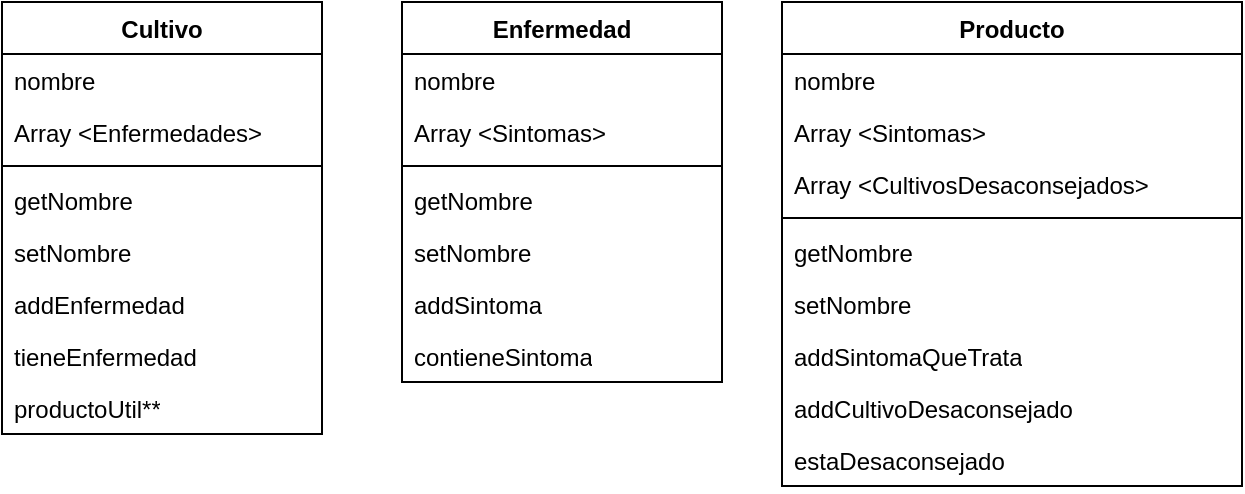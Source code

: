 <mxfile>
    <diagram name="Página-1" id="SpiYmULOGjAoM-iPVh86">
        <mxGraphModel dx="832" dy="475" grid="1" gridSize="10" guides="1" tooltips="1" connect="1" arrows="1" fold="1" page="1" pageScale="1" pageWidth="1169" pageHeight="827" math="0" shadow="0">
            <root>
                <mxCell id="0"/>
                <mxCell id="1" parent="0"/>
                <mxCell id="Tysv5sKQlxDEidtESeRj-5" value="Cultivo" style="swimlane;fontStyle=1;align=center;verticalAlign=top;childLayout=stackLayout;horizontal=1;startSize=26;horizontalStack=0;resizeParent=1;resizeParentMax=0;resizeLast=0;collapsible=1;marginBottom=0;whiteSpace=wrap;html=1;" parent="1" vertex="1">
                    <mxGeometry x="250" y="180" width="160" height="216" as="geometry"/>
                </mxCell>
                <mxCell id="Tysv5sKQlxDEidtESeRj-6" value="nombre" style="text;strokeColor=none;fillColor=none;align=left;verticalAlign=top;spacingLeft=4;spacingRight=4;overflow=hidden;rotatable=0;points=[[0,0.5],[1,0.5]];portConstraint=eastwest;whiteSpace=wrap;html=1;" parent="Tysv5sKQlxDEidtESeRj-5" vertex="1">
                    <mxGeometry y="26" width="160" height="26" as="geometry"/>
                </mxCell>
                <mxCell id="Tysv5sKQlxDEidtESeRj-3" value="Array &amp;lt;Enfermedades&amp;gt;&amp;nbsp; " style="text;strokeColor=none;fillColor=none;align=left;verticalAlign=top;spacingLeft=4;spacingRight=4;overflow=hidden;rotatable=0;points=[[0,0.5],[1,0.5]];portConstraint=eastwest;whiteSpace=wrap;html=1;" parent="Tysv5sKQlxDEidtESeRj-5" vertex="1">
                    <mxGeometry y="52" width="160" height="26" as="geometry"/>
                </mxCell>
                <mxCell id="Tysv5sKQlxDEidtESeRj-7" value="" style="line;strokeWidth=1;fillColor=none;align=left;verticalAlign=middle;spacingTop=-1;spacingLeft=3;spacingRight=3;rotatable=0;labelPosition=right;points=[];portConstraint=eastwest;strokeColor=inherit;" parent="Tysv5sKQlxDEidtESeRj-5" vertex="1">
                    <mxGeometry y="78" width="160" height="8" as="geometry"/>
                </mxCell>
                <mxCell id="Tysv5sKQlxDEidtESeRj-8" value="getNombre" style="text;strokeColor=none;fillColor=none;align=left;verticalAlign=top;spacingLeft=4;spacingRight=4;overflow=hidden;rotatable=0;points=[[0,0.5],[1,0.5]];portConstraint=eastwest;whiteSpace=wrap;html=1;" parent="Tysv5sKQlxDEidtESeRj-5" vertex="1">
                    <mxGeometry y="86" width="160" height="26" as="geometry"/>
                </mxCell>
                <mxCell id="Tysv5sKQlxDEidtESeRj-9" value="setNombre" style="text;strokeColor=none;fillColor=none;align=left;verticalAlign=top;spacingLeft=4;spacingRight=4;overflow=hidden;rotatable=0;points=[[0,0.5],[1,0.5]];portConstraint=eastwest;whiteSpace=wrap;html=1;" parent="Tysv5sKQlxDEidtESeRj-5" vertex="1">
                    <mxGeometry y="112" width="160" height="26" as="geometry"/>
                </mxCell>
                <mxCell id="Tysv5sKQlxDEidtESeRj-10" value="addEnfermedad" style="text;strokeColor=none;fillColor=none;align=left;verticalAlign=top;spacingLeft=4;spacingRight=4;overflow=hidden;rotatable=0;points=[[0,0.5],[1,0.5]];portConstraint=eastwest;whiteSpace=wrap;html=1;" parent="Tysv5sKQlxDEidtESeRj-5" vertex="1">
                    <mxGeometry y="138" width="160" height="26" as="geometry"/>
                </mxCell>
                <mxCell id="Tysv5sKQlxDEidtESeRj-11" value="tieneEnfermedad" style="text;strokeColor=none;fillColor=none;align=left;verticalAlign=top;spacingLeft=4;spacingRight=4;overflow=hidden;rotatable=0;points=[[0,0.5],[1,0.5]];portConstraint=eastwest;whiteSpace=wrap;html=1;" parent="Tysv5sKQlxDEidtESeRj-5" vertex="1">
                    <mxGeometry y="164" width="160" height="26" as="geometry"/>
                </mxCell>
                <mxCell id="Tysv5sKQlxDEidtESeRj-12" value="productoUtil**" style="text;strokeColor=none;fillColor=none;align=left;verticalAlign=top;spacingLeft=4;spacingRight=4;overflow=hidden;rotatable=0;points=[[0,0.5],[1,0.5]];portConstraint=eastwest;whiteSpace=wrap;html=1;" parent="Tysv5sKQlxDEidtESeRj-5" vertex="1">
                    <mxGeometry y="190" width="160" height="26" as="geometry"/>
                </mxCell>
                <mxCell id="Tysv5sKQlxDEidtESeRj-13" value="Enfermedad" style="swimlane;fontStyle=1;align=center;verticalAlign=top;childLayout=stackLayout;horizontal=1;startSize=26;horizontalStack=0;resizeParent=1;resizeParentMax=0;resizeLast=0;collapsible=1;marginBottom=0;whiteSpace=wrap;html=1;" parent="1" vertex="1">
                    <mxGeometry x="450" y="180" width="160" height="190" as="geometry"/>
                </mxCell>
                <mxCell id="Tysv5sKQlxDEidtESeRj-14" value="nombre" style="text;strokeColor=none;fillColor=none;align=left;verticalAlign=top;spacingLeft=4;spacingRight=4;overflow=hidden;rotatable=0;points=[[0,0.5],[1,0.5]];portConstraint=eastwest;whiteSpace=wrap;html=1;" parent="Tysv5sKQlxDEidtESeRj-13" vertex="1">
                    <mxGeometry y="26" width="160" height="26" as="geometry"/>
                </mxCell>
                <mxCell id="Tysv5sKQlxDEidtESeRj-17" value="Array &amp;lt;Sintomas&amp;gt;" style="text;strokeColor=none;fillColor=none;align=left;verticalAlign=top;spacingLeft=4;spacingRight=4;overflow=hidden;rotatable=0;points=[[0,0.5],[1,0.5]];portConstraint=eastwest;whiteSpace=wrap;html=1;" parent="Tysv5sKQlxDEidtESeRj-13" vertex="1">
                    <mxGeometry y="52" width="160" height="26" as="geometry"/>
                </mxCell>
                <mxCell id="Tysv5sKQlxDEidtESeRj-15" value="" style="line;strokeWidth=1;fillColor=none;align=left;verticalAlign=middle;spacingTop=-1;spacingLeft=3;spacingRight=3;rotatable=0;labelPosition=right;points=[];portConstraint=eastwest;strokeColor=inherit;" parent="Tysv5sKQlxDEidtESeRj-13" vertex="1">
                    <mxGeometry y="78" width="160" height="8" as="geometry"/>
                </mxCell>
                <mxCell id="Tysv5sKQlxDEidtESeRj-18" value="getNombre" style="text;strokeColor=none;fillColor=none;align=left;verticalAlign=top;spacingLeft=4;spacingRight=4;overflow=hidden;rotatable=0;points=[[0,0.5],[1,0.5]];portConstraint=eastwest;whiteSpace=wrap;html=1;" parent="Tysv5sKQlxDEidtESeRj-13" vertex="1">
                    <mxGeometry y="86" width="160" height="26" as="geometry"/>
                </mxCell>
                <mxCell id="Tysv5sKQlxDEidtESeRj-19" value="setNombre" style="text;strokeColor=none;fillColor=none;align=left;verticalAlign=top;spacingLeft=4;spacingRight=4;overflow=hidden;rotatable=0;points=[[0,0.5],[1,0.5]];portConstraint=eastwest;whiteSpace=wrap;html=1;" parent="Tysv5sKQlxDEidtESeRj-13" vertex="1">
                    <mxGeometry y="112" width="160" height="26" as="geometry"/>
                </mxCell>
                <mxCell id="Tysv5sKQlxDEidtESeRj-16" value="addSintoma" style="text;strokeColor=none;fillColor=none;align=left;verticalAlign=top;spacingLeft=4;spacingRight=4;overflow=hidden;rotatable=0;points=[[0,0.5],[1,0.5]];portConstraint=eastwest;whiteSpace=wrap;html=1;" parent="Tysv5sKQlxDEidtESeRj-13" vertex="1">
                    <mxGeometry y="138" width="160" height="26" as="geometry"/>
                </mxCell>
                <mxCell id="Tysv5sKQlxDEidtESeRj-20" value="contieneSintoma" style="text;strokeColor=none;fillColor=none;align=left;verticalAlign=top;spacingLeft=4;spacingRight=4;overflow=hidden;rotatable=0;points=[[0,0.5],[1,0.5]];portConstraint=eastwest;whiteSpace=wrap;html=1;" parent="Tysv5sKQlxDEidtESeRj-13" vertex="1">
                    <mxGeometry y="164" width="160" height="26" as="geometry"/>
                </mxCell>
                <mxCell id="Tysv5sKQlxDEidtESeRj-21" value="Producto" style="swimlane;fontStyle=1;align=center;verticalAlign=top;childLayout=stackLayout;horizontal=1;startSize=26;horizontalStack=0;resizeParent=1;resizeParentMax=0;resizeLast=0;collapsible=1;marginBottom=0;whiteSpace=wrap;html=1;" parent="1" vertex="1">
                    <mxGeometry x="640" y="180" width="230" height="242" as="geometry"/>
                </mxCell>
                <mxCell id="Tysv5sKQlxDEidtESeRj-25" value="nombre" style="text;strokeColor=none;fillColor=none;align=left;verticalAlign=top;spacingLeft=4;spacingRight=4;overflow=hidden;rotatable=0;points=[[0,0.5],[1,0.5]];portConstraint=eastwest;whiteSpace=wrap;html=1;" parent="Tysv5sKQlxDEidtESeRj-21" vertex="1">
                    <mxGeometry y="26" width="230" height="26" as="geometry"/>
                </mxCell>
                <mxCell id="Tysv5sKQlxDEidtESeRj-26" value="Array &amp;lt;Sintomas&amp;gt;" style="text;strokeColor=none;fillColor=none;align=left;verticalAlign=top;spacingLeft=4;spacingRight=4;overflow=hidden;rotatable=0;points=[[0,0.5],[1,0.5]];portConstraint=eastwest;whiteSpace=wrap;html=1;" parent="Tysv5sKQlxDEidtESeRj-21" vertex="1">
                    <mxGeometry y="52" width="230" height="26" as="geometry"/>
                </mxCell>
                <mxCell id="Tysv5sKQlxDEidtESeRj-22" value="Array &amp;lt;CultivosDesaconsejados&amp;gt;" style="text;strokeColor=none;fillColor=none;align=left;verticalAlign=top;spacingLeft=4;spacingRight=4;overflow=hidden;rotatable=0;points=[[0,0.5],[1,0.5]];portConstraint=eastwest;whiteSpace=wrap;html=1;" parent="Tysv5sKQlxDEidtESeRj-21" vertex="1">
                    <mxGeometry y="78" width="230" height="26" as="geometry"/>
                </mxCell>
                <mxCell id="Tysv5sKQlxDEidtESeRj-23" value="" style="line;strokeWidth=1;fillColor=none;align=left;verticalAlign=middle;spacingTop=-1;spacingLeft=3;spacingRight=3;rotatable=0;labelPosition=right;points=[];portConstraint=eastwest;strokeColor=inherit;" parent="Tysv5sKQlxDEidtESeRj-21" vertex="1">
                    <mxGeometry y="104" width="230" height="8" as="geometry"/>
                </mxCell>
                <mxCell id="Tysv5sKQlxDEidtESeRj-27" value="getNombre" style="text;strokeColor=none;fillColor=none;align=left;verticalAlign=top;spacingLeft=4;spacingRight=4;overflow=hidden;rotatable=0;points=[[0,0.5],[1,0.5]];portConstraint=eastwest;whiteSpace=wrap;html=1;" parent="Tysv5sKQlxDEidtESeRj-21" vertex="1">
                    <mxGeometry y="112" width="230" height="26" as="geometry"/>
                </mxCell>
                <mxCell id="Tysv5sKQlxDEidtESeRj-29" value="setNombre" style="text;strokeColor=none;fillColor=none;align=left;verticalAlign=top;spacingLeft=4;spacingRight=4;overflow=hidden;rotatable=0;points=[[0,0.5],[1,0.5]];portConstraint=eastwest;whiteSpace=wrap;html=1;" parent="Tysv5sKQlxDEidtESeRj-21" vertex="1">
                    <mxGeometry y="138" width="230" height="26" as="geometry"/>
                </mxCell>
                <mxCell id="Tysv5sKQlxDEidtESeRj-30" value="addSintomaQueTrata" style="text;strokeColor=none;fillColor=none;align=left;verticalAlign=top;spacingLeft=4;spacingRight=4;overflow=hidden;rotatable=0;points=[[0,0.5],[1,0.5]];portConstraint=eastwest;whiteSpace=wrap;html=1;" parent="Tysv5sKQlxDEidtESeRj-21" vertex="1">
                    <mxGeometry y="164" width="230" height="26" as="geometry"/>
                </mxCell>
                <mxCell id="Tysv5sKQlxDEidtESeRj-24" value="addCultivoDesaconsejado" style="text;strokeColor=none;fillColor=none;align=left;verticalAlign=top;spacingLeft=4;spacingRight=4;overflow=hidden;rotatable=0;points=[[0,0.5],[1,0.5]];portConstraint=eastwest;whiteSpace=wrap;html=1;" parent="Tysv5sKQlxDEidtESeRj-21" vertex="1">
                    <mxGeometry y="190" width="230" height="26" as="geometry"/>
                </mxCell>
                <mxCell id="Tysv5sKQlxDEidtESeRj-31" value="estaDesaconsejado" style="text;strokeColor=none;fillColor=none;align=left;verticalAlign=top;spacingLeft=4;spacingRight=4;overflow=hidden;rotatable=0;points=[[0,0.5],[1,0.5]];portConstraint=eastwest;whiteSpace=wrap;html=1;" parent="Tysv5sKQlxDEidtESeRj-21" vertex="1">
                    <mxGeometry y="216" width="230" height="26" as="geometry"/>
                </mxCell>
            </root>
        </mxGraphModel>
    </diagram>
</mxfile>